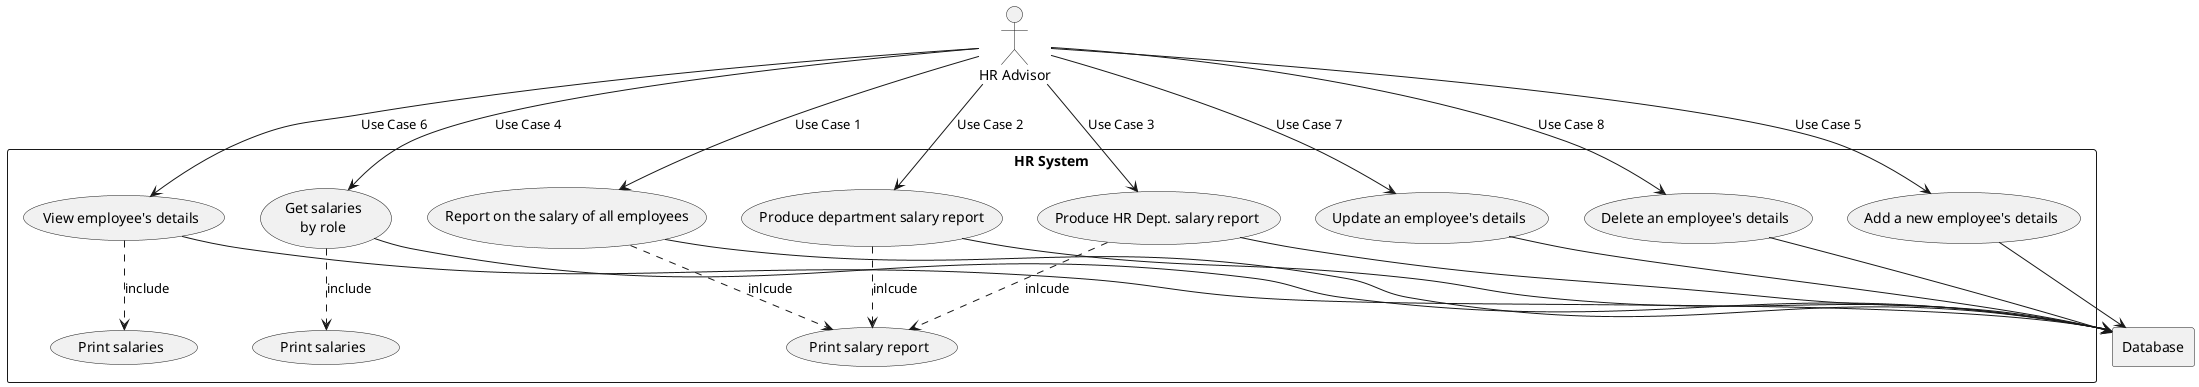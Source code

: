 
@startuml

'Global Variables:
rectangle Database
actor HR as "HR Advisor"


'Use case [#1]

rectangle "HR System" {
    usecase UC1 as "Report on the salary of all employees"

    usecase UCc as "Print salary report"

    HR --> UC1 : Use Case 1
    UC1 ..> UCc : inlcude
    UC1 --> Database
}

'Use case [#2]

rectangle "HR System" {
    usecase UC2 as "Produce department salary report"

    usecase UCc as "Print salary report"

    HR --> UC2 : Use Case 2
    UC2 ..> UCc : inlcude
    UC2 --> Database
}

'_____________

'Use case [#3]

rectangle "HR System" {
    usecase UC3 as "Produce HR Dept. salary report"

    usecase UCc as "Print salary report"

    HR --> UC3 : Use Case 3
    UC3 ..> UCc : inlcude
    UC3 --> Database
}

'_____________

'Use case [#4]

rectangle "HR System" {
    usecase UC4 as "Get salaries
    by role"

    usecase UCa as "Print salaries"

    HR --> UC4 : Use Case 4
    UC4 ..> UCa : include
    UC4 --> Database
}

'Use case [#5]

rectangle "HR System" {
    usecase UC5 as "Add a new employee's details"

    HR --> UC5 : Use Case 5
    UC5 --> Database
}

'Use case [#6]

rectangle "HR System" {
    usecase UC6 as "View employee's details"

    usecase UCb as "Print salaries"

    HR --> UC6 : Use Case 6
    UC6 ..> UCb : include
    UC6 - Database
}

'Use case [#7]

rectangle "HR System" {
    usecase UC7 as "Update an employee's details"

    HR --> UC7 : Use Case 7
    UC7 --> Database
}

'Use case [#8]

rectangle "HR System" {
    usecase UC8 as "Delete an employee's details"

    HR --> UC8 : Use Case 8
    UC8 --> Database
}

@enduml